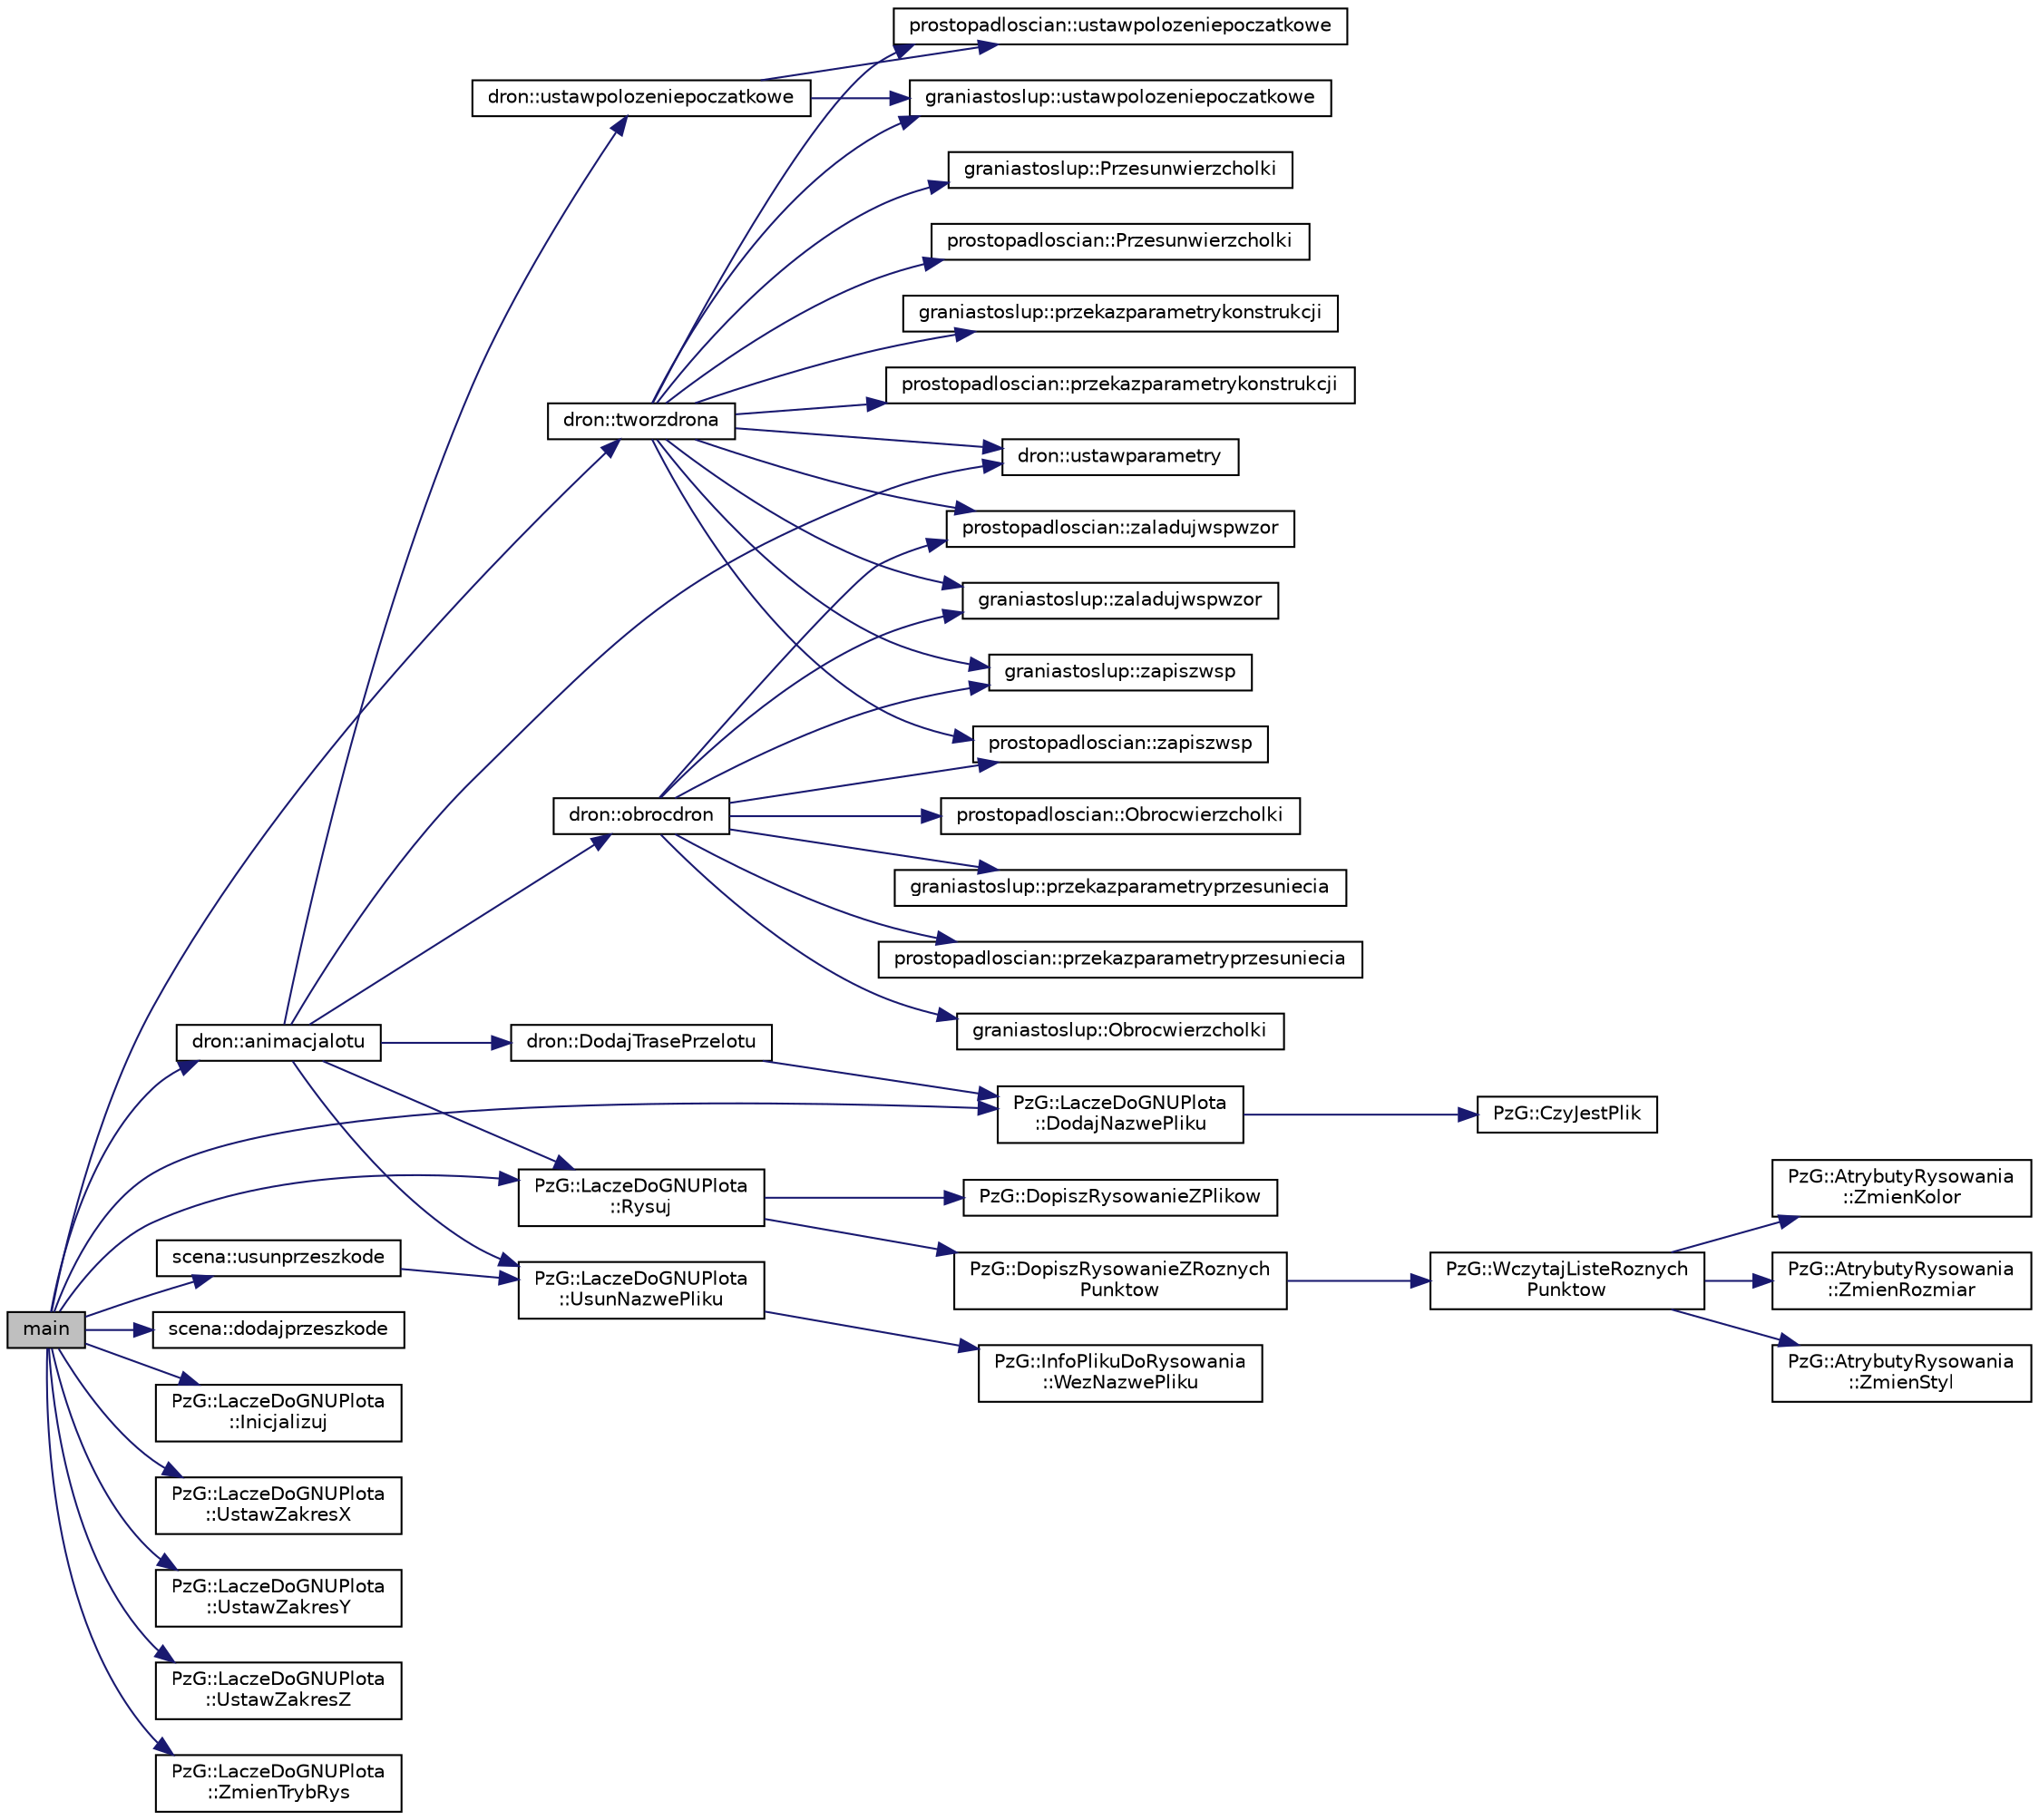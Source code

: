 digraph "main"
{
 // LATEX_PDF_SIZE
  edge [fontname="Helvetica",fontsize="10",labelfontname="Helvetica",labelfontsize="10"];
  node [fontname="Helvetica",fontsize="10",shape=record];
  rankdir="LR";
  Node1 [label="main",height=0.2,width=0.4,color="black", fillcolor="grey75", style="filled", fontcolor="black",tooltip=" "];
  Node1 -> Node2 [color="midnightblue",fontsize="10",style="solid",fontname="Helvetica"];
  Node2 [label="dron::animacjalotu",height=0.2,width=0.4,color="black", fillcolor="white", style="filled",URL="$classdron.html#a4fe83415726ebc798e1ac6b37341ec70",tooltip="Metoda klasy dron. | | animuje przelot drona dla gnuplota |."];
  Node2 -> Node3 [color="midnightblue",fontsize="10",style="solid",fontname="Helvetica"];
  Node3 [label="dron::DodajTrasePrzelotu",height=0.2,width=0.4,color="black", fillcolor="white", style="filled",URL="$classdron.html#ae7e9f795ee1e150acb524237cf909662",tooltip="Metoda klasy dron. | | atgumenty: | | kat -kat obrotu podawany przez uzytkownika | | dlugosclotu -dlu..."];
  Node3 -> Node4 [color="midnightblue",fontsize="10",style="solid",fontname="Helvetica"];
  Node4 [label="PzG::LaczeDoGNUPlota\l::DodajNazwePliku",height=0.2,width=0.4,color="black", fillcolor="white", style="filled",URL="$class_pz_g_1_1_lacze_do_g_n_u_plota.html#aa815ce8ec16e12fc246cf422e562869e",tooltip="Dodaje nazwę pliku."];
  Node4 -> Node5 [color="midnightblue",fontsize="10",style="solid",fontname="Helvetica"];
  Node5 [label="PzG::CzyJestPlik",height=0.2,width=0.4,color="black", fillcolor="white", style="filled",URL="$namespace_pz_g.html#ae1aad0c681853d7e47da4cdfccefc102",tooltip="Funkcja pomocnicza, sprawdza czy plik o podanej nazwie jest na dysku."];
  Node2 -> Node6 [color="midnightblue",fontsize="10",style="solid",fontname="Helvetica"];
  Node6 [label="dron::obrocdron",height=0.2,width=0.4,color="black", fillcolor="white", style="filled",URL="$classdron.html#aebf10ce4ba25127733c1cafee667c247",tooltip="Metoda klasy dron. | | przesuwa i obraca drona do nowych wspolrzednych drona |."];
  Node6 -> Node7 [color="midnightblue",fontsize="10",style="solid",fontname="Helvetica"];
  Node7 [label="graniastoslup::Obrocwierzcholki",height=0.2,width=0.4,color="black", fillcolor="white", style="filled",URL="$classgraniastoslup.html#a0a15b9534445844744af98090736c215",tooltip="Metoda klasy graniastoslup. | | Argumenty: brak | | | oblicza wspolrzedne wierzcholkow graniastoslupa..."];
  Node6 -> Node8 [color="midnightblue",fontsize="10",style="solid",fontname="Helvetica"];
  Node8 [label="prostopadloscian::Obrocwierzcholki",height=0.2,width=0.4,color="black", fillcolor="white", style="filled",URL="$classprostopadloscian.html#a5c80e7641c9c23fc34ce5e4d94b94f8f",tooltip="Metoda klasy prostopadloscian. | | Argumenty: brak | | | oblicza wspolrzedne wierzcholkow prostopadlo..."];
  Node6 -> Node9 [color="midnightblue",fontsize="10",style="solid",fontname="Helvetica"];
  Node9 [label="graniastoslup::przekazparametryprzesuniecia",height=0.2,width=0.4,color="black", fillcolor="white", style="filled",URL="$classgraniastoslup.html#a8f396b7e3ad37585d4a4eb96903155eb",tooltip="Metoda klasy graniastoslup. | | Argumenty:   | polozenie1 aktualne przesuniecie od polozenia poczatko..."];
  Node6 -> Node10 [color="midnightblue",fontsize="10",style="solid",fontname="Helvetica"];
  Node10 [label="prostopadloscian::przekazparametryprzesuniecia",height=0.2,width=0.4,color="black", fillcolor="white", style="filled",URL="$classprostopadloscian.html#a64dbcbe94dccac1e633fa0ecb8ce8519",tooltip="Metoda klasy prostopadloscian. | | Argumenty:   | polozenie1 aktualne przesuniecie od polozenia pocza..."];
  Node6 -> Node11 [color="midnightblue",fontsize="10",style="solid",fontname="Helvetica"];
  Node11 [label="prostopadloscian::zaladujwspwzor",height=0.2,width=0.4,color="black", fillcolor="white", style="filled",URL="$classprostopadloscian.html#a2ff73ea0f6327e42d8dc270d0aeca4c6",tooltip="Metoda klasy prostopadloscian. | | Argumenty: | | Brak argumentow. | | Zwraca: | | tabele wypelnione ..."];
  Node6 -> Node12 [color="midnightblue",fontsize="10",style="solid",fontname="Helvetica"];
  Node12 [label="graniastoslup::zaladujwspwzor",height=0.2,width=0.4,color="black", fillcolor="white", style="filled",URL="$classgraniastoslup.html#ac7adc5dc81767fda1305fb682d689975",tooltip="Metoda klasy graniastoslup. | | Argumenty: | | Brak argumentow. | | Zwraca: | | Macierz wypelnione wa..."];
  Node6 -> Node13 [color="midnightblue",fontsize="10",style="solid",fontname="Helvetica"];
  Node13 [label="graniastoslup::zapiszwsp",height=0.2,width=0.4,color="black", fillcolor="white", style="filled",URL="$classgraniastoslup.html#aa82f5df4772ddc60865c16bebb6ab27f",tooltip="Metoda klasy graniastoslup. | | Argumenty: | | nazwaplikuzapisu-nazwa pliku do ktorej zostana zapisan..."];
  Node6 -> Node14 [color="midnightblue",fontsize="10",style="solid",fontname="Helvetica"];
  Node14 [label="prostopadloscian::zapiszwsp",height=0.2,width=0.4,color="black", fillcolor="white", style="filled",URL="$classprostopadloscian.html#a9b0575cdcfc7129fe198d0989a70c38f",tooltip="Metoda klasy prostopadloscian. | | Argumenty: | | nazwaplikuzapisu-nazwa pliku do ktorej zostana zapi..."];
  Node2 -> Node15 [color="midnightblue",fontsize="10",style="solid",fontname="Helvetica"];
  Node15 [label="PzG::LaczeDoGNUPlota\l::Rysuj",height=0.2,width=0.4,color="black", fillcolor="white", style="filled",URL="$class_pz_g_1_1_lacze_do_g_n_u_plota.html#a065f5b8402737cc62b0ad4f66d028335",tooltip="Generuje polecenie rysowania i przesyła je do gnuplota."];
  Node15 -> Node16 [color="midnightblue",fontsize="10",style="solid",fontname="Helvetica"];
  Node16 [label="PzG::DopiszRysowanieZPlikow",height=0.2,width=0.4,color="black", fillcolor="white", style="filled",URL="$namespace_pz_g.html#aa010184f31b26bb561b42f22438b821e",tooltip="Funkcja pomocnicza, dopisuje do polecenia wpisy związane z rysowaniem z pliku."];
  Node15 -> Node17 [color="midnightblue",fontsize="10",style="solid",fontname="Helvetica"];
  Node17 [label="PzG::DopiszRysowanieZRoznych\lPunktow",height=0.2,width=0.4,color="black", fillcolor="white", style="filled",URL="$namespace_pz_g.html#a7227cb39c785b1c746b6bb5515c0b781",tooltip="Dodaje do listy rysowanych punktów, punkty o różnych rozmiarach."];
  Node17 -> Node18 [color="midnightblue",fontsize="10",style="solid",fontname="Helvetica"];
  Node18 [label="PzG::WczytajListeRoznych\lPunktow",height=0.2,width=0.4,color="black", fillcolor="white", style="filled",URL="$namespace_pz_g.html#a169c311f0e0b6ffadcd44e91e749f72d",tooltip="Wczytuje z pliku listę punktów."];
  Node18 -> Node19 [color="midnightblue",fontsize="10",style="solid",fontname="Helvetica"];
  Node19 [label="PzG::AtrybutyRysowania\l::ZmienKolor",height=0.2,width=0.4,color="black", fillcolor="white", style="filled",URL="$class_pz_g_1_1_atrybuty_rysowania.html#ab068535b4d2f755c394557d1da72a4eb",tooltip="Zmienia kolor rysowania."];
  Node18 -> Node20 [color="midnightblue",fontsize="10",style="solid",fontname="Helvetica"];
  Node20 [label="PzG::AtrybutyRysowania\l::ZmienRozmiar",height=0.2,width=0.4,color="black", fillcolor="white", style="filled",URL="$class_pz_g_1_1_atrybuty_rysowania.html#af4b140eb03bc10b6fd816fad63f8372e",tooltip="Zmienia rozmiar rysowania."];
  Node18 -> Node21 [color="midnightblue",fontsize="10",style="solid",fontname="Helvetica"];
  Node21 [label="PzG::AtrybutyRysowania\l::ZmienStyl",height=0.2,width=0.4,color="black", fillcolor="white", style="filled",URL="$class_pz_g_1_1_atrybuty_rysowania.html#a2ac97706124b14072715ecf3f07e82b4",tooltip="Zmienia styl rysowania."];
  Node2 -> Node22 [color="midnightblue",fontsize="10",style="solid",fontname="Helvetica"];
  Node22 [label="dron::ustawparametry",height=0.2,width=0.4,color="black", fillcolor="white", style="filled",URL="$classdron.html#abf9d1bac7c5c7efc279bc4f526d42c2c",tooltip="Metoda klasy dron. | | Argumenty: | | polozenie2-aktualne przesuniecie | | kat aktualny kat | | przek..."];
  Node2 -> Node23 [color="midnightblue",fontsize="10",style="solid",fontname="Helvetica"];
  Node23 [label="dron::ustawpolozeniepoczatkowe",height=0.2,width=0.4,color="black", fillcolor="white", style="filled",URL="$classdron.html#a746f17ce078da9eb88560a29f2aa81a1",tooltip="Metoda klasy dron. | | Argumenty: | | polozeniepoczatkowe1-ustawaia polozenie poczatkowe | | przekazu..."];
  Node23 -> Node24 [color="midnightblue",fontsize="10",style="solid",fontname="Helvetica"];
  Node24 [label="prostopadloscian::ustawpolozeniepoczatkowe",height=0.2,width=0.4,color="black", fillcolor="white", style="filled",URL="$classprostopadloscian.html#a502ebfc48e00e2b59df35c554dc5f310",tooltip="Metoda klasy prostopadloscian. | | Argumenty:   | polozeniepoczatkowe aktualne polozenie poczatkowe |..."];
  Node23 -> Node25 [color="midnightblue",fontsize="10",style="solid",fontname="Helvetica"];
  Node25 [label="graniastoslup::ustawpolozeniepoczatkowe",height=0.2,width=0.4,color="black", fillcolor="white", style="filled",URL="$classgraniastoslup.html#a0473898f23711cce194c07b9983bff48",tooltip="Metoda klasy graniastoslup. | | Argumenty:   | polozeniepoczatkowe aktualne polozenie poczatkowe | | ..."];
  Node2 -> Node26 [color="midnightblue",fontsize="10",style="solid",fontname="Helvetica"];
  Node26 [label="PzG::LaczeDoGNUPlota\l::UsunNazwePliku",height=0.2,width=0.4,color="black", fillcolor="white", style="filled",URL="$class_pz_g_1_1_lacze_do_g_n_u_plota.html#a7fa4e775e1aee74869fae174c567c2a6",tooltip="Usuwa z listy nazw plików z danymi do rysowania usuwa wybraną nazwę."];
  Node26 -> Node27 [color="midnightblue",fontsize="10",style="solid",fontname="Helvetica"];
  Node27 [label="PzG::InfoPlikuDoRysowania\l::WezNazwePliku",height=0.2,width=0.4,color="black", fillcolor="white", style="filled",URL="$class_pz_g_1_1_info_pliku_do_rysowania.html#a714aaa4c8e7bbd167ccbb1e797ca158c",tooltip="Udostępia nazwę pliku do rysowania."];
  Node1 -> Node4 [color="midnightblue",fontsize="10",style="solid",fontname="Helvetica"];
  Node1 -> Node28 [color="midnightblue",fontsize="10",style="solid",fontname="Helvetica"];
  Node28 [label="scena::dodajprzeszkode",height=0.2,width=0.4,color="black", fillcolor="white", style="filled",URL="$classscena.html#a63c325bf0246fb67a6d09673466f5aec",tooltip="Metoda klasy scena. | | dodaje przeszkode do listy shared pointerow | | Argumenty: | | Lacze-lacze do..."];
  Node1 -> Node29 [color="midnightblue",fontsize="10",style="solid",fontname="Helvetica"];
  Node29 [label="PzG::LaczeDoGNUPlota\l::Inicjalizuj",height=0.2,width=0.4,color="black", fillcolor="white", style="filled",URL="$class_pz_g_1_1_lacze_do_g_n_u_plota.html#a200ce6bdb980c314a9eafe49e8f2dd5e",tooltip="Inicjalizuje połączenie z programem gnuplot."];
  Node1 -> Node15 [color="midnightblue",fontsize="10",style="solid",fontname="Helvetica"];
  Node1 -> Node30 [color="midnightblue",fontsize="10",style="solid",fontname="Helvetica"];
  Node30 [label="dron::tworzdrona",height=0.2,width=0.4,color="black", fillcolor="white", style="filled",URL="$classdron.html#a757144c8ddd8fe952d46ae85404860dd",tooltip="Metoda klasy dron. | | Argumenty: | | nr-numer drona | | tworzy drona w oparciu o jego numer nr i wbu..."];
  Node30 -> Node31 [color="midnightblue",fontsize="10",style="solid",fontname="Helvetica"];
  Node31 [label="graniastoslup::przekazparametrykonstrukcji",height=0.2,width=0.4,color="black", fillcolor="white", style="filled",URL="$classgraniastoslup.html#a8799915f88de8c647352b5b62ca2d184",tooltip="Metoda klasy graniastoslup. | | Argumenty: przesunieciewzgkorpusu-przesuniecie rotora wzg korpusu | |..."];
  Node30 -> Node32 [color="midnightblue",fontsize="10",style="solid",fontname="Helvetica"];
  Node32 [label="prostopadloscian::przekazparametrykonstrukcji",height=0.2,width=0.4,color="black", fillcolor="white", style="filled",URL="$classprostopadloscian.html#a35328613925de14f9ddbcb9067403959",tooltip="Metoda klasy prostopadloscian. | | Argumenty: przesunieciewzgkorpusu-przesuniecie rotora wzg korpusu ..."];
  Node30 -> Node33 [color="midnightblue",fontsize="10",style="solid",fontname="Helvetica"];
  Node33 [label="graniastoslup::Przesunwierzcholki",height=0.2,width=0.4,color="black", fillcolor="white", style="filled",URL="$classgraniastoslup.html#ab51a853d7dc2df94a07eea6751c32b00",tooltip="Metoda klasy graniastoslup. | | Argumenty: brak | | | oblicza wspolrzedne wierzcholkow graniastoslupa..."];
  Node30 -> Node34 [color="midnightblue",fontsize="10",style="solid",fontname="Helvetica"];
  Node34 [label="prostopadloscian::Przesunwierzcholki",height=0.2,width=0.4,color="black", fillcolor="white", style="filled",URL="$classprostopadloscian.html#a39c484125ad77b9b5eec74f762f759ed",tooltip="Metoda klasy prostopadloscian. | | Argumenty: brak | | | oblicza wspolrzedne wierzcholkow prostopadlo..."];
  Node30 -> Node22 [color="midnightblue",fontsize="10",style="solid",fontname="Helvetica"];
  Node30 -> Node24 [color="midnightblue",fontsize="10",style="solid",fontname="Helvetica"];
  Node30 -> Node25 [color="midnightblue",fontsize="10",style="solid",fontname="Helvetica"];
  Node30 -> Node11 [color="midnightblue",fontsize="10",style="solid",fontname="Helvetica"];
  Node30 -> Node12 [color="midnightblue",fontsize="10",style="solid",fontname="Helvetica"];
  Node30 -> Node13 [color="midnightblue",fontsize="10",style="solid",fontname="Helvetica"];
  Node30 -> Node14 [color="midnightblue",fontsize="10",style="solid",fontname="Helvetica"];
  Node1 -> Node35 [color="midnightblue",fontsize="10",style="solid",fontname="Helvetica"];
  Node35 [label="PzG::LaczeDoGNUPlota\l::UstawZakresX",height=0.2,width=0.4,color="black", fillcolor="white", style="filled",URL="$class_pz_g_1_1_lacze_do_g_n_u_plota.html#a9c91987dfc869d6fcea96205c581daef",tooltip="Ustawia zakres osi OX."];
  Node1 -> Node36 [color="midnightblue",fontsize="10",style="solid",fontname="Helvetica"];
  Node36 [label="PzG::LaczeDoGNUPlota\l::UstawZakresY",height=0.2,width=0.4,color="black", fillcolor="white", style="filled",URL="$class_pz_g_1_1_lacze_do_g_n_u_plota.html#a54c6e9cf9ab2eae479451fd953c2717c",tooltip="Ustawia zakres osi OY."];
  Node1 -> Node37 [color="midnightblue",fontsize="10",style="solid",fontname="Helvetica"];
  Node37 [label="PzG::LaczeDoGNUPlota\l::UstawZakresZ",height=0.2,width=0.4,color="black", fillcolor="white", style="filled",URL="$class_pz_g_1_1_lacze_do_g_n_u_plota.html#a1dbbb2b86fb13b8632e6bad9df2a82e3",tooltip="Ustawia zakres osi OZ."];
  Node1 -> Node38 [color="midnightblue",fontsize="10",style="solid",fontname="Helvetica"];
  Node38 [label="scena::usunprzeszkode",height=0.2,width=0.4,color="black", fillcolor="white", style="filled",URL="$classscena.html#a0bf8721ca9659fab66f466f574a9b67b",tooltip="Metoda klasy scena. | | usuwa przeszkode do listy shared pointerow wczesniej wyświetlajac liste obiek..."];
  Node38 -> Node26 [color="midnightblue",fontsize="10",style="solid",fontname="Helvetica"];
  Node1 -> Node39 [color="midnightblue",fontsize="10",style="solid",fontname="Helvetica"];
  Node39 [label="PzG::LaczeDoGNUPlota\l::ZmienTrybRys",height=0.2,width=0.4,color="black", fillcolor="white", style="filled",URL="$class_pz_g_1_1_lacze_do_g_n_u_plota.html#ae92c65357bf682478cc68f77885b61d8",tooltip="Zmienia tryb rysowania."];
}
